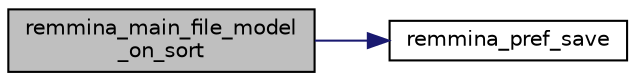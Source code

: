 digraph "remmina_main_file_model_on_sort"
{
  edge [fontname="Helvetica",fontsize="10",labelfontname="Helvetica",labelfontsize="10"];
  node [fontname="Helvetica",fontsize="10",shape=record];
  rankdir="LR";
  Node1062 [label="remmina_main_file_model\l_on_sort",height=0.2,width=0.4,color="black", fillcolor="grey75", style="filled", fontcolor="black"];
  Node1062 -> Node1063 [color="midnightblue",fontsize="10",style="solid",fontname="Helvetica"];
  Node1063 [label="remmina_pref_save",height=0.2,width=0.4,color="black", fillcolor="white", style="filled",URL="$remmina__pref_8c.html#a1c614a5e7dc3cd415be6e0a926e26983"];
}
